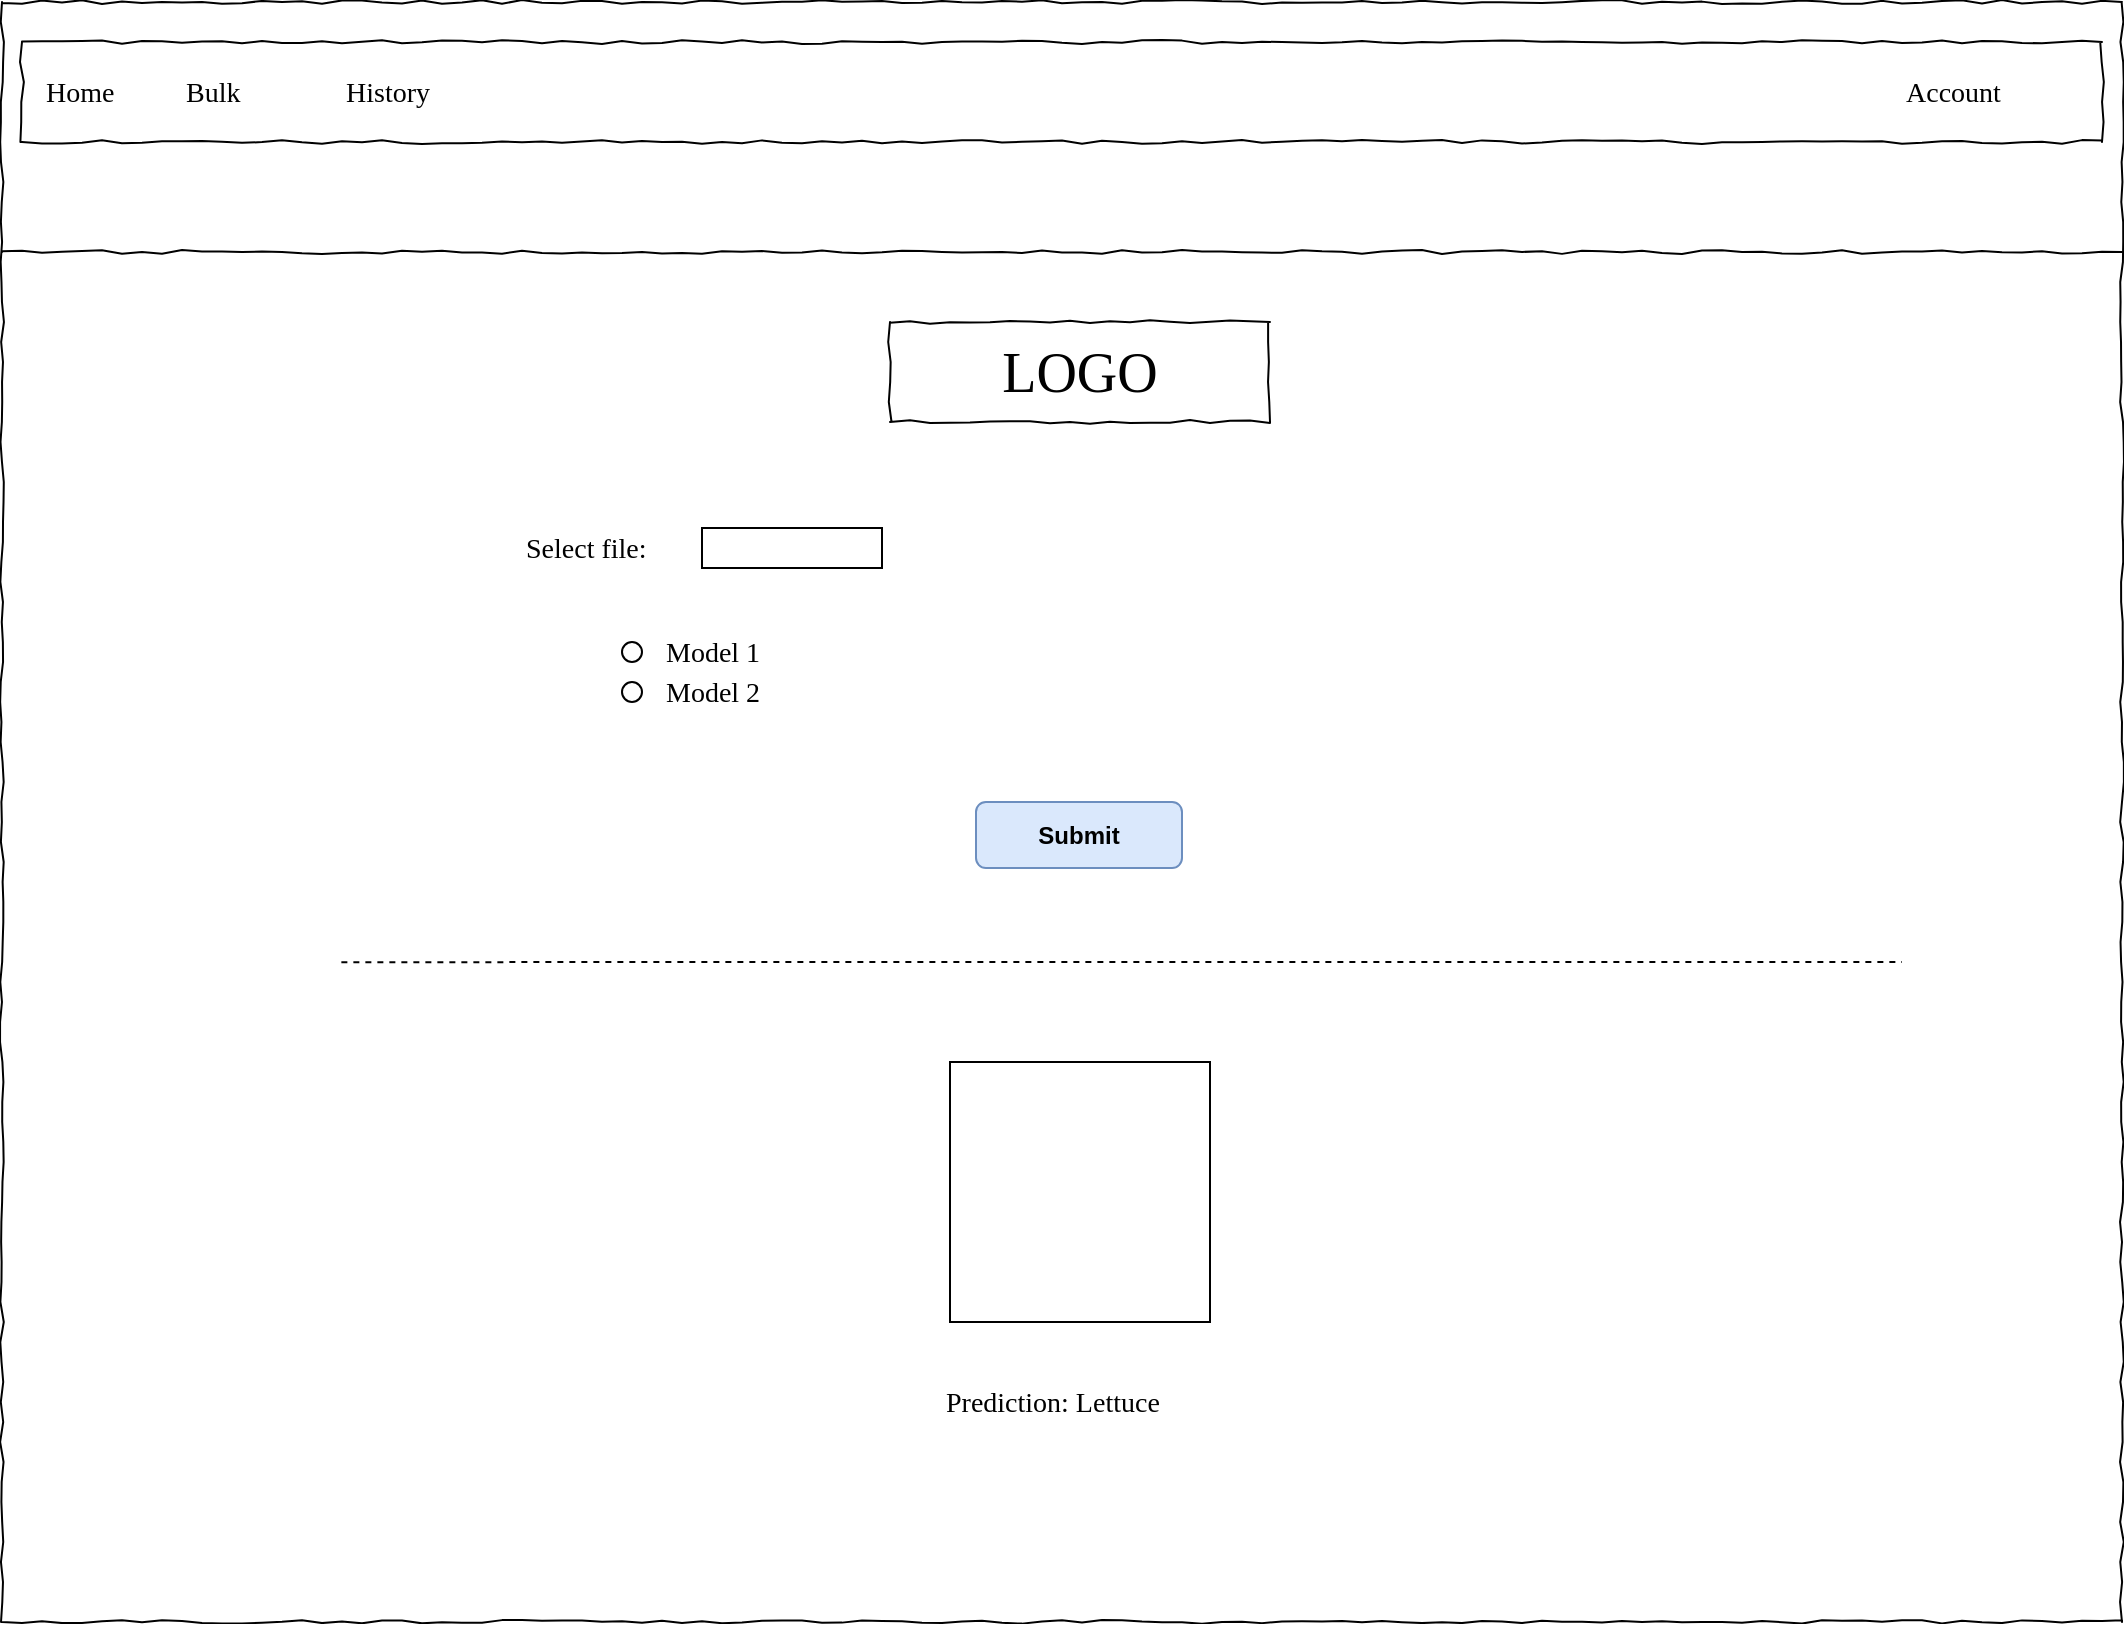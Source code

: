 <mxfile version="23.1.2" type="gitlab">
  <diagram name="Page-1" id="03018318-947c-dd8e-b7a3-06fadd420f32">
    <mxGraphModel dx="1235" dy="655" grid="1" gridSize="10" guides="1" tooltips="1" connect="1" arrows="1" fold="1" page="1" pageScale="1" pageWidth="1100" pageHeight="850" background="#ffffff" math="0" shadow="0">
      <root>
        <mxCell id="0" />
        <mxCell id="1" parent="0" />
        <mxCell id="677b7b8949515195-1" value="" style="whiteSpace=wrap;html=1;rounded=0;shadow=0;labelBackgroundColor=none;strokeColor=#000000;strokeWidth=1;fillColor=none;fontFamily=Verdana;fontSize=12;fontColor=#000000;align=center;comic=1;" parent="1" vertex="1">
          <mxGeometry x="20" y="20" width="1060" height="810" as="geometry" />
        </mxCell>
        <mxCell id="677b7b8949515195-2" value="LOGO" style="whiteSpace=wrap;html=1;rounded=0;shadow=0;labelBackgroundColor=none;strokeWidth=1;fontFamily=Verdana;fontSize=28;align=center;comic=1;" parent="1" vertex="1">
          <mxGeometry x="464" y="180" width="190" height="50" as="geometry" />
        </mxCell>
        <mxCell id="677b7b8949515195-9" value="" style="line;strokeWidth=1;html=1;rounded=0;shadow=0;labelBackgroundColor=none;fillColor=none;fontFamily=Verdana;fontSize=14;fontColor=#000000;align=center;comic=1;" parent="1" vertex="1">
          <mxGeometry x="20" y="140" width="1060" height="10" as="geometry" />
        </mxCell>
        <mxCell id="677b7b8949515195-10" value="" style="whiteSpace=wrap;html=1;rounded=0;shadow=0;labelBackgroundColor=none;strokeWidth=1;fillColor=none;fontFamily=Verdana;fontSize=12;align=center;comic=1;" parent="1" vertex="1">
          <mxGeometry x="30" y="40" width="1040" height="50" as="geometry" />
        </mxCell>
        <mxCell id="677b7b8949515195-11" value="Home" style="text;html=1;points=[];align=left;verticalAlign=top;spacingTop=-4;fontSize=14;fontFamily=Verdana" parent="1" vertex="1">
          <mxGeometry x="40" y="55" width="60" height="20" as="geometry" />
        </mxCell>
        <mxCell id="677b7b8949515195-12" value="History" style="text;html=1;points=[];align=left;verticalAlign=top;spacingTop=-4;fontSize=14;fontFamily=Verdana" parent="1" vertex="1">
          <mxGeometry x="190" y="55" width="60" height="20" as="geometry" />
        </mxCell>
        <mxCell id="8MxXZiBAqhEL92ki6RWF-2" value="Select file:" style="text;html=1;points=[];align=left;verticalAlign=top;spacingTop=-4;fontSize=14;fontFamily=Verdana" parent="1" vertex="1">
          <mxGeometry x="280" y="283" width="60" height="20" as="geometry" />
        </mxCell>
        <mxCell id="8MxXZiBAqhEL92ki6RWF-16" value="&lt;b&gt;Submit&lt;/b&gt;" style="rounded=1;fillColor=#dae8fc;align=center;strokeColor=#6c8ebf;html=1;whiteSpace=wrap;fontSize=12;sketch=0;" parent="1" vertex="1">
          <mxGeometry x="507" y="420" width="103" height="33" as="geometry" />
        </mxCell>
        <mxCell id="LQenkPKNPlkYQLWToqc9-1" value="Account" style="text;html=1;points=[];align=left;verticalAlign=top;spacingTop=-4;fontSize=14;fontFamily=Verdana" parent="1" vertex="1">
          <mxGeometry x="970" y="55" width="60" height="20" as="geometry" />
        </mxCell>
        <mxCell id="v1YQOOrLBLwvQyKXJr1H-19" value="" style="rounded=0;whiteSpace=wrap;html=1;" parent="1" vertex="1">
          <mxGeometry x="370" y="283" width="90" height="20" as="geometry" />
        </mxCell>
        <mxCell id="ua32lebNh5KQFr7hFOOb-1" value="Bulk" style="text;html=1;points=[];align=left;verticalAlign=top;spacingTop=-4;fontSize=14;fontFamily=Verdana" vertex="1" parent="1">
          <mxGeometry x="110" y="55" width="60" height="20" as="geometry" />
        </mxCell>
        <mxCell id="ua32lebNh5KQFr7hFOOb-2" value="" style="ellipse;whiteSpace=wrap;html=1;aspect=fixed;" vertex="1" parent="1">
          <mxGeometry x="330" y="360" width="10" height="10" as="geometry" />
        </mxCell>
        <mxCell id="ua32lebNh5KQFr7hFOOb-3" value="" style="ellipse;whiteSpace=wrap;html=1;aspect=fixed;" vertex="1" parent="1">
          <mxGeometry x="330" y="340" width="10" height="10" as="geometry" />
        </mxCell>
        <mxCell id="ua32lebNh5KQFr7hFOOb-4" value="Model 1" style="text;html=1;points=[];align=left;verticalAlign=top;spacingTop=-4;fontSize=14;fontFamily=Verdana" vertex="1" parent="1">
          <mxGeometry x="350" y="335" width="60" height="20" as="geometry" />
        </mxCell>
        <mxCell id="ua32lebNh5KQFr7hFOOb-5" value="Model 2" style="text;html=1;points=[];align=left;verticalAlign=top;spacingTop=-4;fontSize=14;fontFamily=Verdana" vertex="1" parent="1">
          <mxGeometry x="350" y="355" width="60" height="20" as="geometry" />
        </mxCell>
        <mxCell id="ua32lebNh5KQFr7hFOOb-6" value="" style="endArrow=none;dashed=1;html=1;rounded=0;entryX=0.972;entryY=0.753;entryDx=0;entryDy=0;entryPerimeter=0;" edge="1" parent="1">
          <mxGeometry width="50" height="50" relative="1" as="geometry">
            <mxPoint x="189.68" y="500.07" as="sourcePoint" />
            <mxPoint x="970.0" y="500.0" as="targetPoint" />
          </mxGeometry>
        </mxCell>
        <mxCell id="ua32lebNh5KQFr7hFOOb-9" value="" style="whiteSpace=wrap;html=1;aspect=fixed;" vertex="1" parent="1">
          <mxGeometry x="494" y="550" width="130" height="130" as="geometry" />
        </mxCell>
        <mxCell id="ua32lebNh5KQFr7hFOOb-10" value="Prediction: Lettuce" style="text;html=1;points=[];align=left;verticalAlign=top;spacingTop=-4;fontSize=14;fontFamily=Verdana" vertex="1" parent="1">
          <mxGeometry x="490" y="710" width="60" height="20" as="geometry" />
        </mxCell>
      </root>
    </mxGraphModel>
  </diagram>
</mxfile>
